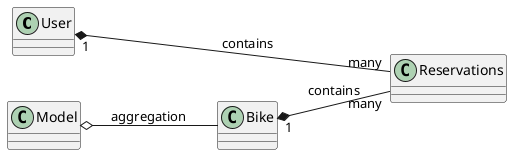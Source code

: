 @startuml

left to right direction
User "1" *--- "many" Reservations : contains
Model o-- Bike : aggregation

Bike "1" *-- "many" Reservations : contains

@enduml

